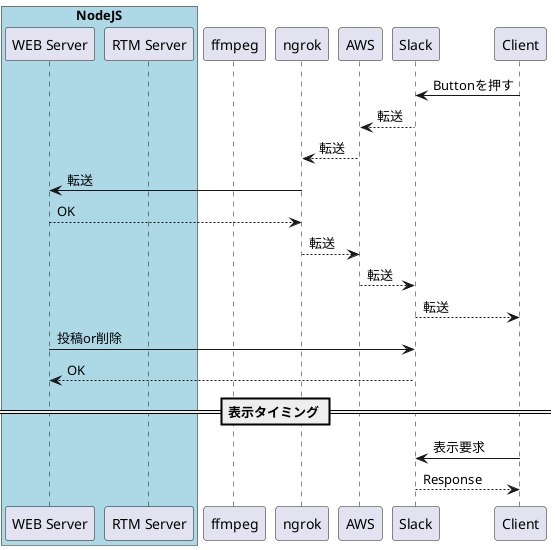 @startuml Slack_button
box "NodeJS" #LightBlue
participant "WEB Server"
participant "RTM Server"
end box

participant ffmpeg
participant ngrok
participant AWS

participant Slack
participant Client

Client -> Slack: Buttonを押す
Slack --> AWS: 転送
AWS --> ngrok: 転送
ngrok -> "WEB Server" : 転送

"WEB Server" --> ngrok : OK
ngrok --> AWS : 転送
AWS --> Slack : 転送
Slack --> Client : 転送

"WEB Server" -> Slack: 投稿or削除
Slack --> "WEB Server": OK

== 表示タイミング ==

Client -> Slack: 表示要求
Slack --> Client: Response
@enduml
